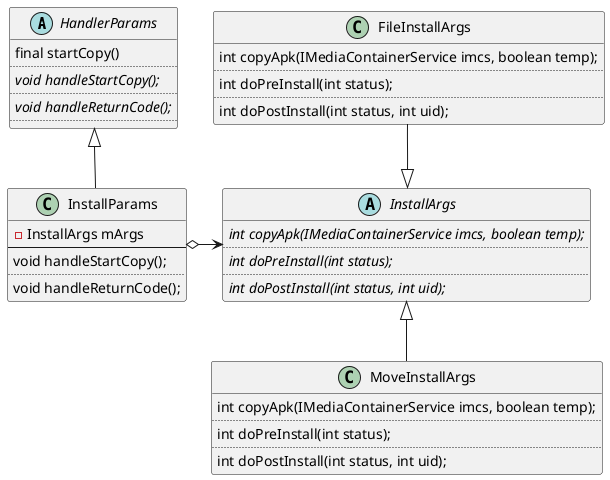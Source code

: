 @startuml
abstract class HandlerParams{
    {method}final startCopy()
    ..
    {abstract} void handleStartCopy();
    ..
    {abstract} void handleReturnCode();
    ..
}
class InstallParams extends HandlerParams{
    {field}- InstallArgs mArgs
    --
    {method} void handleStartCopy();
    ..
    {method} void handleReturnCode();
}
abstract class InstallArgs{
    {abstract} int copyApk(IMediaContainerService imcs, boolean temp);
    ..
    {abstract} int doPreInstall(int status);
    ..
    {abstract} int doPostInstall(int status, int uid);
}
class FileInstallArgs{
    {method} int copyApk(IMediaContainerService imcs, boolean temp);
    ..
    {method} int doPreInstall(int status);
    ..
    {method} int doPostInstall(int status, int uid);
}
class MoveInstallArgs{
    {method} int copyApk(IMediaContainerService imcs, boolean temp);
    ..
    {method} int doPreInstall(int status);
    ..
    {method} int doPostInstall(int status, int uid);
}
InstallParams o-> InstallArgs
FileInstallArgs -down-|> InstallArgs
MoveInstallArgs -up-|> InstallArgs
@enduml